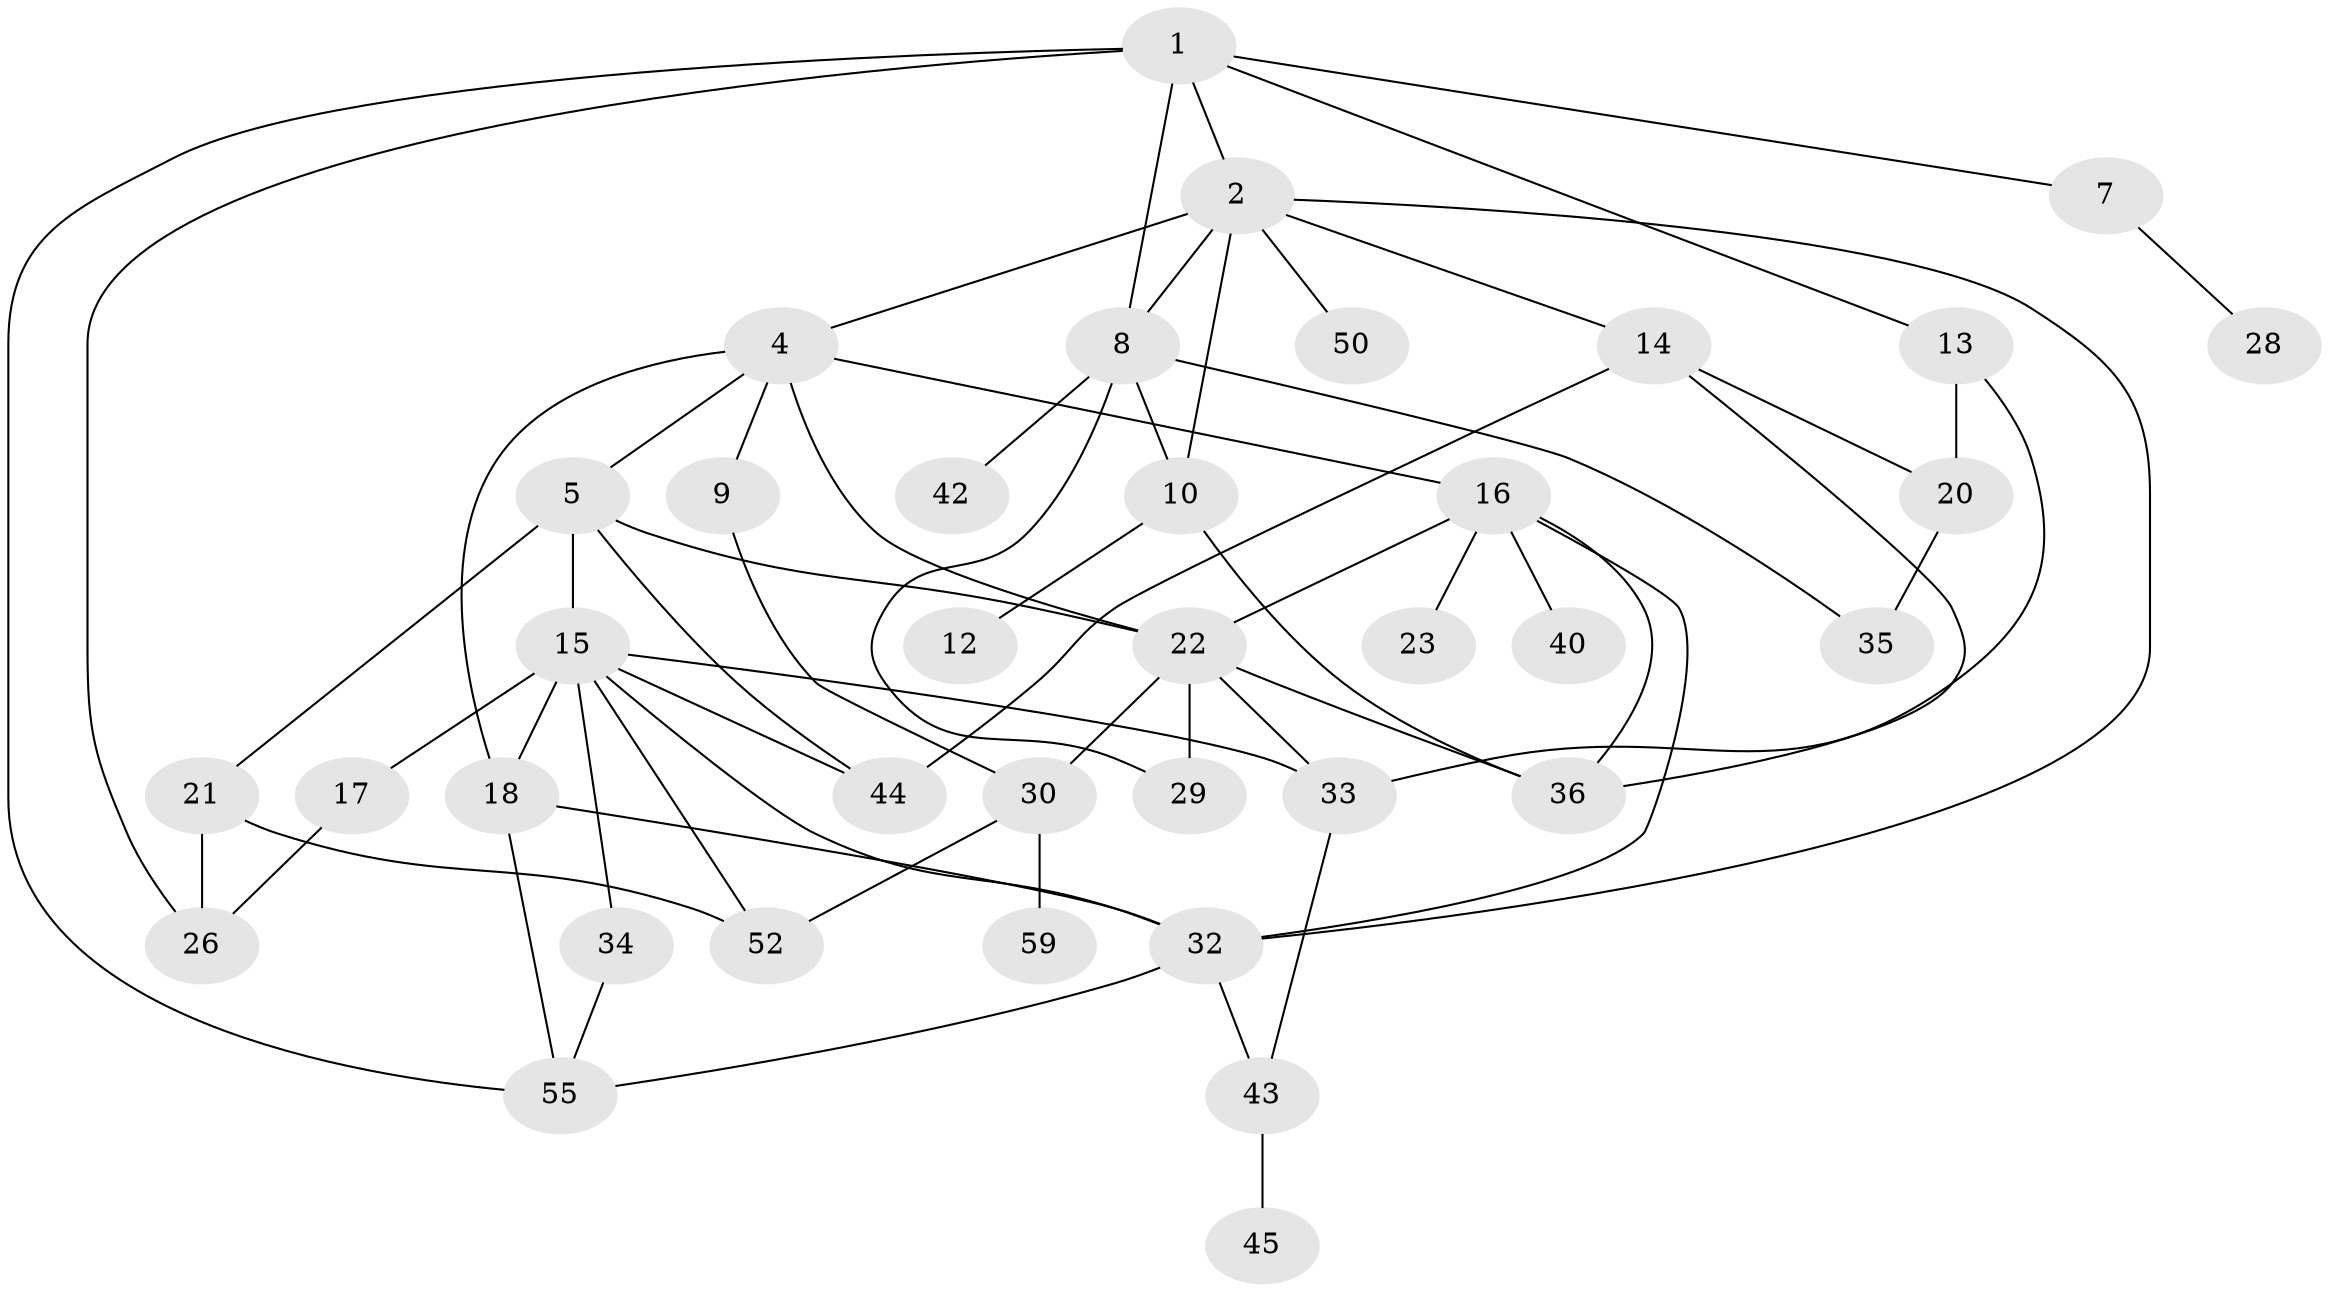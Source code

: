 // original degree distribution, {6: 0.03333333333333333, 5: 0.06666666666666667, 2: 0.25, 4: 0.11666666666666667, 7: 0.05, 3: 0.2833333333333333, 1: 0.2}
// Generated by graph-tools (version 1.1) at 2025/41/03/06/25 10:41:28]
// undirected, 37 vertices, 63 edges
graph export_dot {
graph [start="1"]
  node [color=gray90,style=filled];
  1 [super="+3"];
  2 [super="+6"];
  4 [super="+11"];
  5 [super="+51"];
  7;
  8 [super="+31"];
  9;
  10 [super="+57"];
  12;
  13 [super="+46"];
  14 [super="+41"];
  15 [super="+25"];
  16 [super="+19"];
  17 [super="+37"];
  18 [super="+60"];
  20 [super="+24"];
  21 [super="+38"];
  22 [super="+27"];
  23;
  26;
  28 [super="+49"];
  29 [super="+53"];
  30 [super="+48"];
  32 [super="+47"];
  33 [super="+39"];
  34;
  35;
  36;
  40;
  42;
  43 [super="+54"];
  44 [super="+56"];
  45;
  50;
  52;
  55 [super="+58"];
  59;
  1 -- 2;
  1 -- 7;
  1 -- 26;
  1 -- 55;
  1 -- 8;
  1 -- 13;
  2 -- 4;
  2 -- 14;
  2 -- 50;
  2 -- 8;
  2 -- 32;
  2 -- 10;
  4 -- 5;
  4 -- 9;
  4 -- 22;
  4 -- 16;
  4 -- 18;
  5 -- 15;
  5 -- 21;
  5 -- 22 [weight=2];
  5 -- 44;
  7 -- 28;
  8 -- 29;
  8 -- 42;
  8 -- 35;
  8 -- 10;
  9 -- 30;
  10 -- 12;
  10 -- 36;
  13 -- 20;
  13 -- 33;
  14 -- 20;
  14 -- 36;
  14 -- 44;
  15 -- 17;
  15 -- 32;
  15 -- 33;
  15 -- 18;
  15 -- 34;
  15 -- 52;
  15 -- 44;
  16 -- 23;
  16 -- 32;
  16 -- 40;
  16 -- 36;
  16 -- 22;
  17 -- 26;
  18 -- 32;
  18 -- 55;
  20 -- 35;
  21 -- 52;
  21 -- 26;
  22 -- 33;
  22 -- 36;
  22 -- 30;
  22 -- 29;
  30 -- 59;
  30 -- 52;
  32 -- 55;
  32 -- 43;
  33 -- 43;
  34 -- 55;
  43 -- 45;
}
